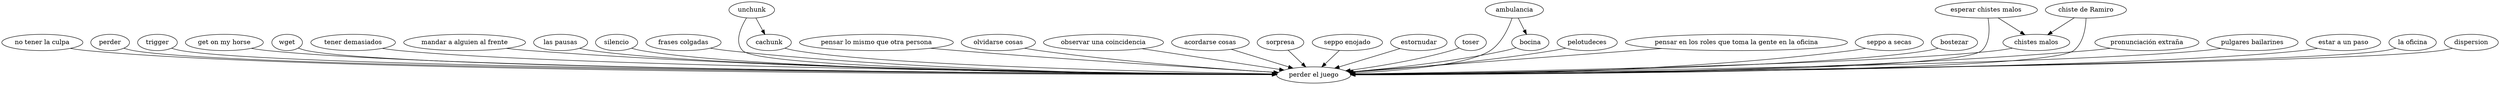 digraph {
	"perder el juego";
	"no tener la culpa";
	"perder";
	"trigger";
	"get on my horse";
	"wget";
	"tener demasiados";
	"mandar a alguien al frente";
	"las pausas";
	"silencio";
	"frases colgadas";
	"cachunk";
	"pensar lo mismo que otra persona";
	"olvidarse cosas";
	"observar una coincidencia";
	"acordarse cosas";
	"sorpresa";
	"seppo enojado";
	"estornudar";
	"toser";
	"bocina";
	"pelotudeces";
	"pensar en los roles que toma la gente en la oficina";
	"seppo a secas";
	"bostezar";
	"chistes malos";
	pe [label="pronunciación extraña"];
	"pulgares bailarines";
	"estar a un paso";
	"la oficina";
	"dispersion";
	"ambulancia";
	"esperar chistes malos";
	"chiste de Ramiro";
	"unchunk";

#
	"no tener la culpa"                                   -> "perder el juego";
	"perder"                                              -> "perder el juego";
	"trigger"                                             -> "perder el juego";
	"get on my horse"                                     -> "perder el juego";
	"wget"                                                -> "perder el juego";
	"tener demasiados"                                    -> "perder el juego";
	"mandar a alguien al frente"                          -> "perder el juego";
	"las pausas"                                          -> "perder el juego";
	"silencio"                                            -> "perder el juego";
	"frases colgadas"                                     -> "perder el juego";
	"cachunk"                                             -> "perder el juego";
	"pensar lo mismo que otra persona"                    -> "perder el juego";
	"olvidarse cosas"                                     -> "perder el juego";
	"observar una coincidencia"                           -> "perder el juego";
	"acordarse cosas"                                     -> "perder el juego";
	"sorpresa"                                            -> "perder el juego";
	"seppo enojado"                                       -> "perder el juego";
	"estornudar"                                          -> "perder el juego";
	"toser"                                               -> "perder el juego";
	"bocina"                                              -> "perder el juego";
	"pelotudeces"                                         -> "perder el juego";
	"pensar en los roles que toma la gente en la oficina" -> "perder el juego";
	"seppo a secas"                                       -> "perder el juego";
	"bostezar"                                            -> "perder el juego";
	"chistes malos"                                       -> "perder el juego";
	pe                                                    -> "perder el juego";
	"pulgares bailarines"                                 -> "perder el juego";
	"estar a un paso"                                     -> "perder el juego";
	"la oficina"                                          -> "perder el juego";
	"dispersion"                                          -> "perder el juego";
	"ambulancia"                                          -> "perder el juego";
	"esperar chistes malos"                               -> "perder el juego";
	"chiste de Ramiro"                                    -> "perder el juego";
	"unchunk"                                             -> "perder el juego";

#
	"ambulancia" -> "bocina";
	"esperar chistes malos" -> "chistes malos";
	"chiste de Ramiro" -> "chistes malos";
	"unchunk" -> "cachunk";
}
